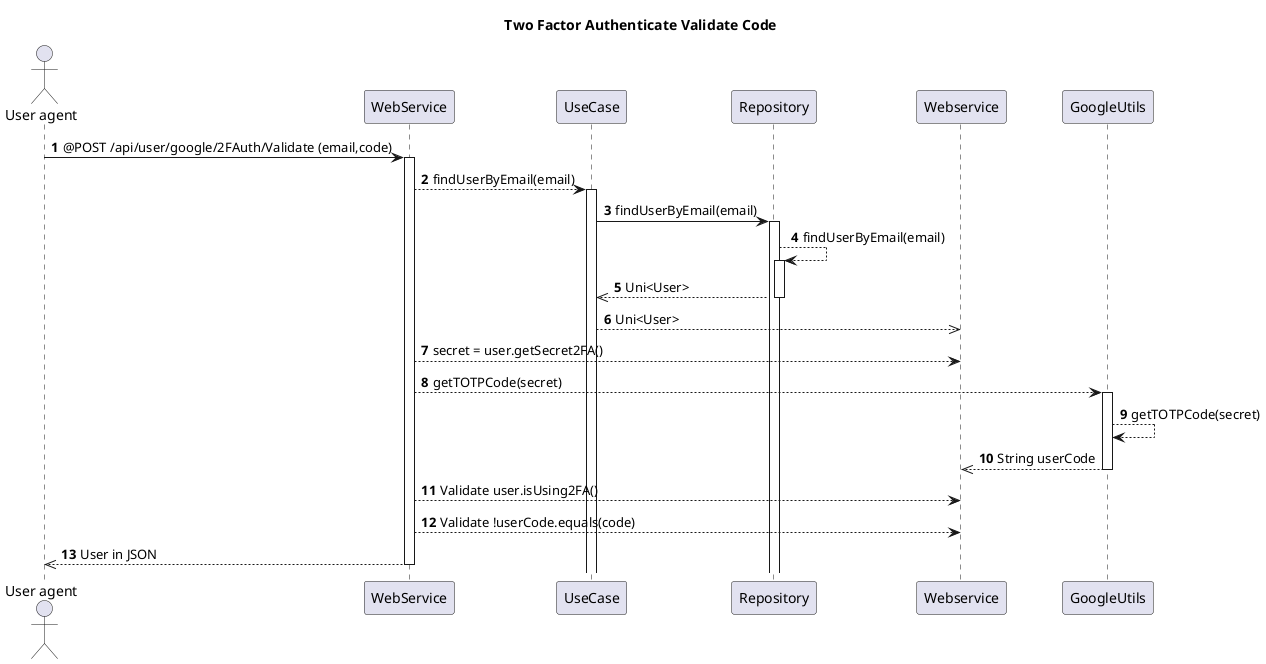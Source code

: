 @startuml
    title Two Factor Authenticate Validate Code
    actor "User agent" as user
    autonumber
    user -> WebService: @POST /api/user/google/2FAuth/Validate (email,code)
    activate WebService 

    WebService --> UseCase : findUserByEmail(email)
    activate UseCase

    UseCase -> Repository : findUserByEmail(email)
    activate Repository
    Repository --> Repository: findUserByEmail(email)
    activate Repository

    Repository -->> UseCase: Uni<User>
    deactivate Repository

    UseCase -->> Webservice : Uni<User>

    WebService --> Webservice : secret = user.getSecret2FA()
    WebService --> GoogleUtils : getTOTPCode(secret)
    activate GoogleUtils
    GoogleUtils --> GoogleUtils : getTOTPCode(secret)
    GoogleUtils -->> Webservice : String userCode
    deactivate GoogleUtils
    WebService --> Webservice : Validate user.isUsing2FA()
    WebService --> Webservice : Validate !userCode.equals(code)
    WebService -->> user : User in JSON
    deactivate WebService
@enduml
